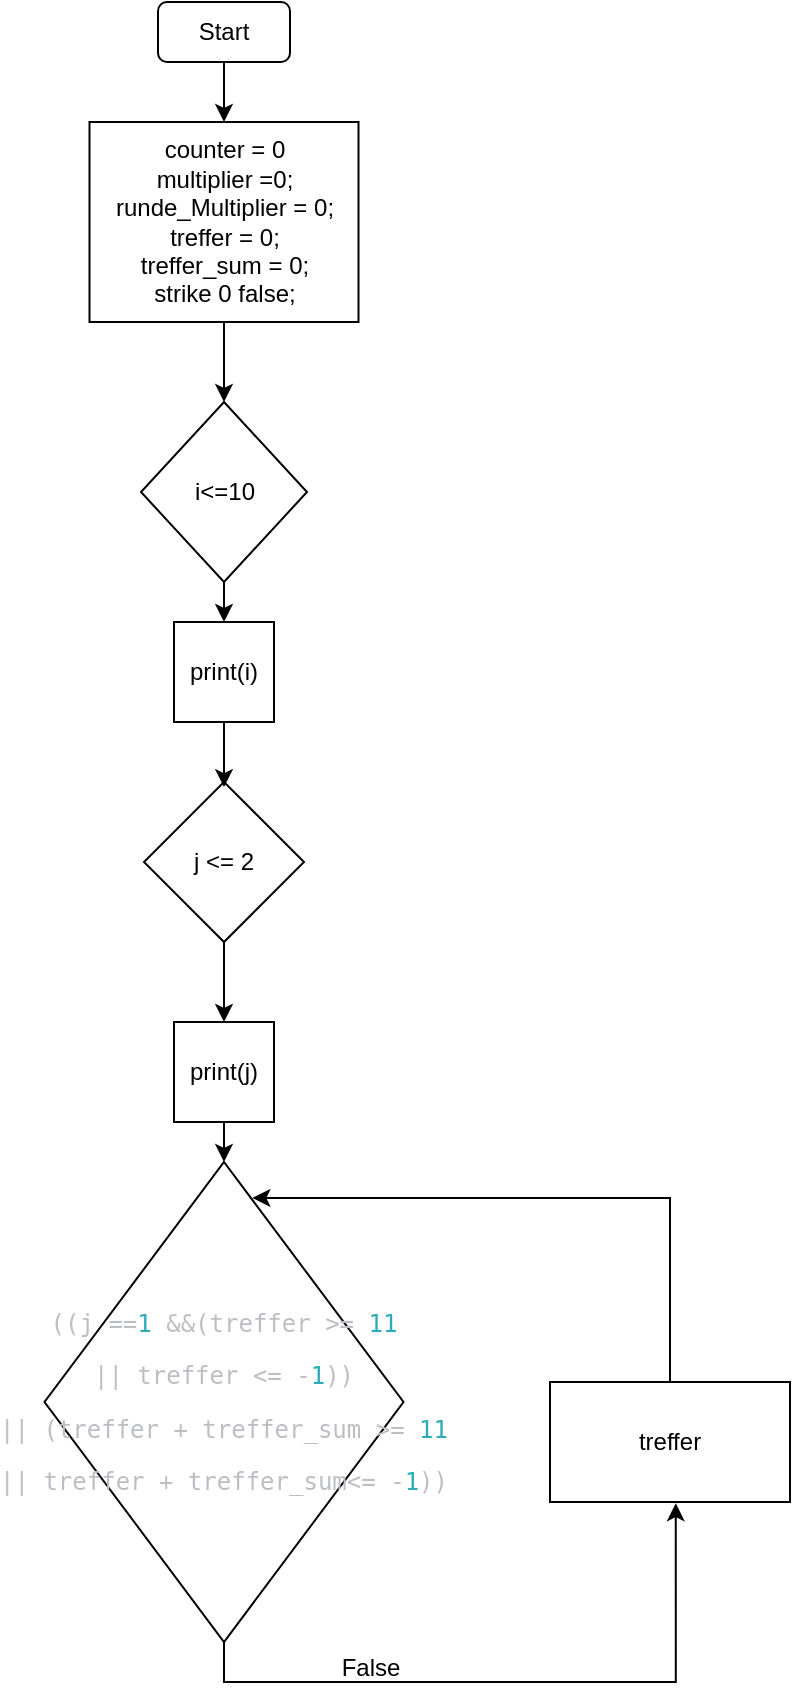 <mxfile version="28.2.3">
  <diagram name="Seite-1" id="wJk5WTvhq_zpYGnYnPie">
    <mxGraphModel dx="1426" dy="777" grid="1" gridSize="10" guides="1" tooltips="1" connect="1" arrows="1" fold="1" page="1" pageScale="1" pageWidth="827" pageHeight="1169" math="0" shadow="0">
      <root>
        <mxCell id="0" />
        <mxCell id="1" parent="0" />
        <mxCell id="Vv52ODackTqE0O9_egHr-1" value="Start" style="rounded=1;whiteSpace=wrap;html=1;" vertex="1" parent="1">
          <mxGeometry x="354" y="20" width="66" height="30" as="geometry" />
        </mxCell>
        <mxCell id="Vv52ODackTqE0O9_egHr-3" style="edgeStyle=orthogonalEdgeStyle;rounded=0;orthogonalLoop=1;jettySize=auto;html=1;exitX=0.5;exitY=1;exitDx=0;exitDy=0;entryX=0.5;entryY=0;entryDx=0;entryDy=0;" edge="1" parent="1" source="Vv52ODackTqE0O9_egHr-1" target="Vv52ODackTqE0O9_egHr-2">
          <mxGeometry relative="1" as="geometry">
            <mxPoint x="460" y="60" as="targetPoint" />
          </mxGeometry>
        </mxCell>
        <mxCell id="Vv52ODackTqE0O9_egHr-6" style="edgeStyle=orthogonalEdgeStyle;rounded=0;orthogonalLoop=1;jettySize=auto;html=1;exitX=0.5;exitY=1;exitDx=0;exitDy=0;entryX=0.5;entryY=0;entryDx=0;entryDy=0;" edge="1" parent="1" source="Vv52ODackTqE0O9_egHr-2" target="Vv52ODackTqE0O9_egHr-5">
          <mxGeometry relative="1" as="geometry" />
        </mxCell>
        <mxCell id="Vv52ODackTqE0O9_egHr-2" value="counter = 0&lt;div&gt;multiplier =0;&lt;/div&gt;&lt;div&gt;runde_Multiplier = 0;&lt;/div&gt;&lt;div&gt;treffer = 0;&lt;/div&gt;&lt;div&gt;treffer_sum = 0;&lt;/div&gt;&lt;div&gt;strike 0 false;&lt;/div&gt;" style="rounded=0;whiteSpace=wrap;html=1;" vertex="1" parent="1">
          <mxGeometry x="319.75" y="80" width="134.5" height="100" as="geometry" />
        </mxCell>
        <mxCell id="Vv52ODackTqE0O9_egHr-9" style="edgeStyle=orthogonalEdgeStyle;rounded=0;orthogonalLoop=1;jettySize=auto;html=1;exitX=0.5;exitY=1;exitDx=0;exitDy=0;entryX=0.5;entryY=0;entryDx=0;entryDy=0;" edge="1" parent="1" source="Vv52ODackTqE0O9_egHr-5" target="Vv52ODackTqE0O9_egHr-11">
          <mxGeometry relative="1" as="geometry" />
        </mxCell>
        <mxCell id="Vv52ODackTqE0O9_egHr-5" value="i&amp;lt;=10" style="rhombus;whiteSpace=wrap;html=1;" vertex="1" parent="1">
          <mxGeometry x="345.5" y="220" width="83" height="90" as="geometry" />
        </mxCell>
        <mxCell id="Vv52ODackTqE0O9_egHr-14" style="edgeStyle=orthogonalEdgeStyle;rounded=0;orthogonalLoop=1;jettySize=auto;html=1;exitX=0.5;exitY=1;exitDx=0;exitDy=0;entryX=0.5;entryY=0;entryDx=0;entryDy=0;" edge="1" parent="1" source="Vv52ODackTqE0O9_egHr-8" target="Vv52ODackTqE0O9_egHr-10">
          <mxGeometry relative="1" as="geometry" />
        </mxCell>
        <mxCell id="Vv52ODackTqE0O9_egHr-8" value="j &amp;lt;= 2" style="rhombus;whiteSpace=wrap;html=1;" vertex="1" parent="1">
          <mxGeometry x="347" y="410" width="80" height="80" as="geometry" />
        </mxCell>
        <mxCell id="Vv52ODackTqE0O9_egHr-15" style="edgeStyle=orthogonalEdgeStyle;rounded=0;orthogonalLoop=1;jettySize=auto;html=1;exitX=0.5;exitY=1;exitDx=0;exitDy=0;entryX=0.5;entryY=0;entryDx=0;entryDy=0;" edge="1" parent="1" source="Vv52ODackTqE0O9_egHr-10" target="Vv52ODackTqE0O9_egHr-12">
          <mxGeometry relative="1" as="geometry" />
        </mxCell>
        <mxCell id="Vv52ODackTqE0O9_egHr-10" value="&lt;div&gt;print(j)&lt;/div&gt;" style="whiteSpace=wrap;html=1;aspect=fixed;" vertex="1" parent="1">
          <mxGeometry x="362" y="530" width="50" height="50" as="geometry" />
        </mxCell>
        <mxCell id="Vv52ODackTqE0O9_egHr-11" value="print(i)" style="whiteSpace=wrap;html=1;aspect=fixed;" vertex="1" parent="1">
          <mxGeometry x="362" y="330" width="50" height="50" as="geometry" />
        </mxCell>
        <mxCell id="Vv52ODackTqE0O9_egHr-17" style="edgeStyle=orthogonalEdgeStyle;rounded=0;orthogonalLoop=1;jettySize=auto;html=1;exitX=0.5;exitY=1;exitDx=0;exitDy=0;entryX=0.524;entryY=1.01;entryDx=0;entryDy=0;entryPerimeter=0;" edge="1" parent="1" source="Vv52ODackTqE0O9_egHr-12" target="Vv52ODackTqE0O9_egHr-16">
          <mxGeometry relative="1" as="geometry" />
        </mxCell>
        <mxCell id="Vv52ODackTqE0O9_egHr-12" value="&lt;div style=&quot;color: rgb(188, 190, 196);&quot;&gt;&lt;pre style=&quot;font-family: &amp;quot;JetBrains Mono&amp;quot;, monospace;&quot;&gt;&lt;span&gt;((j ==&lt;span style=&quot;color: rgb(42, 172, 184);&quot;&gt;1 &lt;/span&gt;&amp;amp;&amp;amp;(treffer &amp;gt;= &lt;span style=&quot;color: rgb(42, 172, 184);&quot;&gt;11&lt;/span&gt;&lt;/span&gt;&lt;/pre&gt;&lt;pre style=&quot;font-family: &amp;quot;JetBrains Mono&amp;quot;, monospace;&quot;&gt;&lt;span&gt;|| treffer &amp;lt;= -&lt;span style=&quot;color: rgb(42, 172, 184);&quot;&gt;1&lt;/span&gt;))&lt;/span&gt;&lt;/pre&gt;&lt;pre style=&quot;font-family: &amp;quot;JetBrains Mono&amp;quot;, monospace;&quot;&gt;&lt;span&gt;|| (treffer + treffer_sum &amp;gt;= &lt;span style=&quot;color: rgb(42, 172, 184);&quot;&gt;11&lt;/span&gt;&lt;/span&gt;&lt;/pre&gt;&lt;pre style=&quot;font-family: &amp;quot;JetBrains Mono&amp;quot;, monospace;&quot;&gt;&lt;span&gt;|| treffer + treffer_sum&amp;lt;= -&lt;span style=&quot;color: rgb(42, 172, 184);&quot;&gt;1&lt;/span&gt;))&lt;/span&gt;&lt;/pre&gt;&lt;/div&gt;" style="rhombus;whiteSpace=wrap;html=1;" vertex="1" parent="1">
          <mxGeometry x="297.25" y="600" width="179.5" height="240" as="geometry" />
        </mxCell>
        <mxCell id="Vv52ODackTqE0O9_egHr-13" style="edgeStyle=orthogonalEdgeStyle;rounded=0;orthogonalLoop=1;jettySize=auto;html=1;exitX=0.5;exitY=1;exitDx=0;exitDy=0;entryX=0.5;entryY=0.032;entryDx=0;entryDy=0;entryPerimeter=0;" edge="1" parent="1" source="Vv52ODackTqE0O9_egHr-11" target="Vv52ODackTqE0O9_egHr-8">
          <mxGeometry relative="1" as="geometry" />
        </mxCell>
        <mxCell id="Vv52ODackTqE0O9_egHr-16" value="treffer" style="rounded=0;whiteSpace=wrap;html=1;" vertex="1" parent="1">
          <mxGeometry x="550" y="710" width="120" height="60" as="geometry" />
        </mxCell>
        <mxCell id="Vv52ODackTqE0O9_egHr-19" style="edgeStyle=orthogonalEdgeStyle;rounded=0;orthogonalLoop=1;jettySize=auto;html=1;exitX=0.5;exitY=0;exitDx=0;exitDy=0;entryX=0.579;entryY=0.075;entryDx=0;entryDy=0;entryPerimeter=0;" edge="1" parent="1" source="Vv52ODackTqE0O9_egHr-16" target="Vv52ODackTqE0O9_egHr-12">
          <mxGeometry relative="1" as="geometry" />
        </mxCell>
        <mxCell id="Vv52ODackTqE0O9_egHr-20" value="False" style="text;html=1;align=center;verticalAlign=middle;resizable=0;points=[];autosize=1;strokeColor=none;fillColor=none;" vertex="1" parent="1">
          <mxGeometry x="435" y="838" width="50" height="30" as="geometry" />
        </mxCell>
      </root>
    </mxGraphModel>
  </diagram>
</mxfile>
